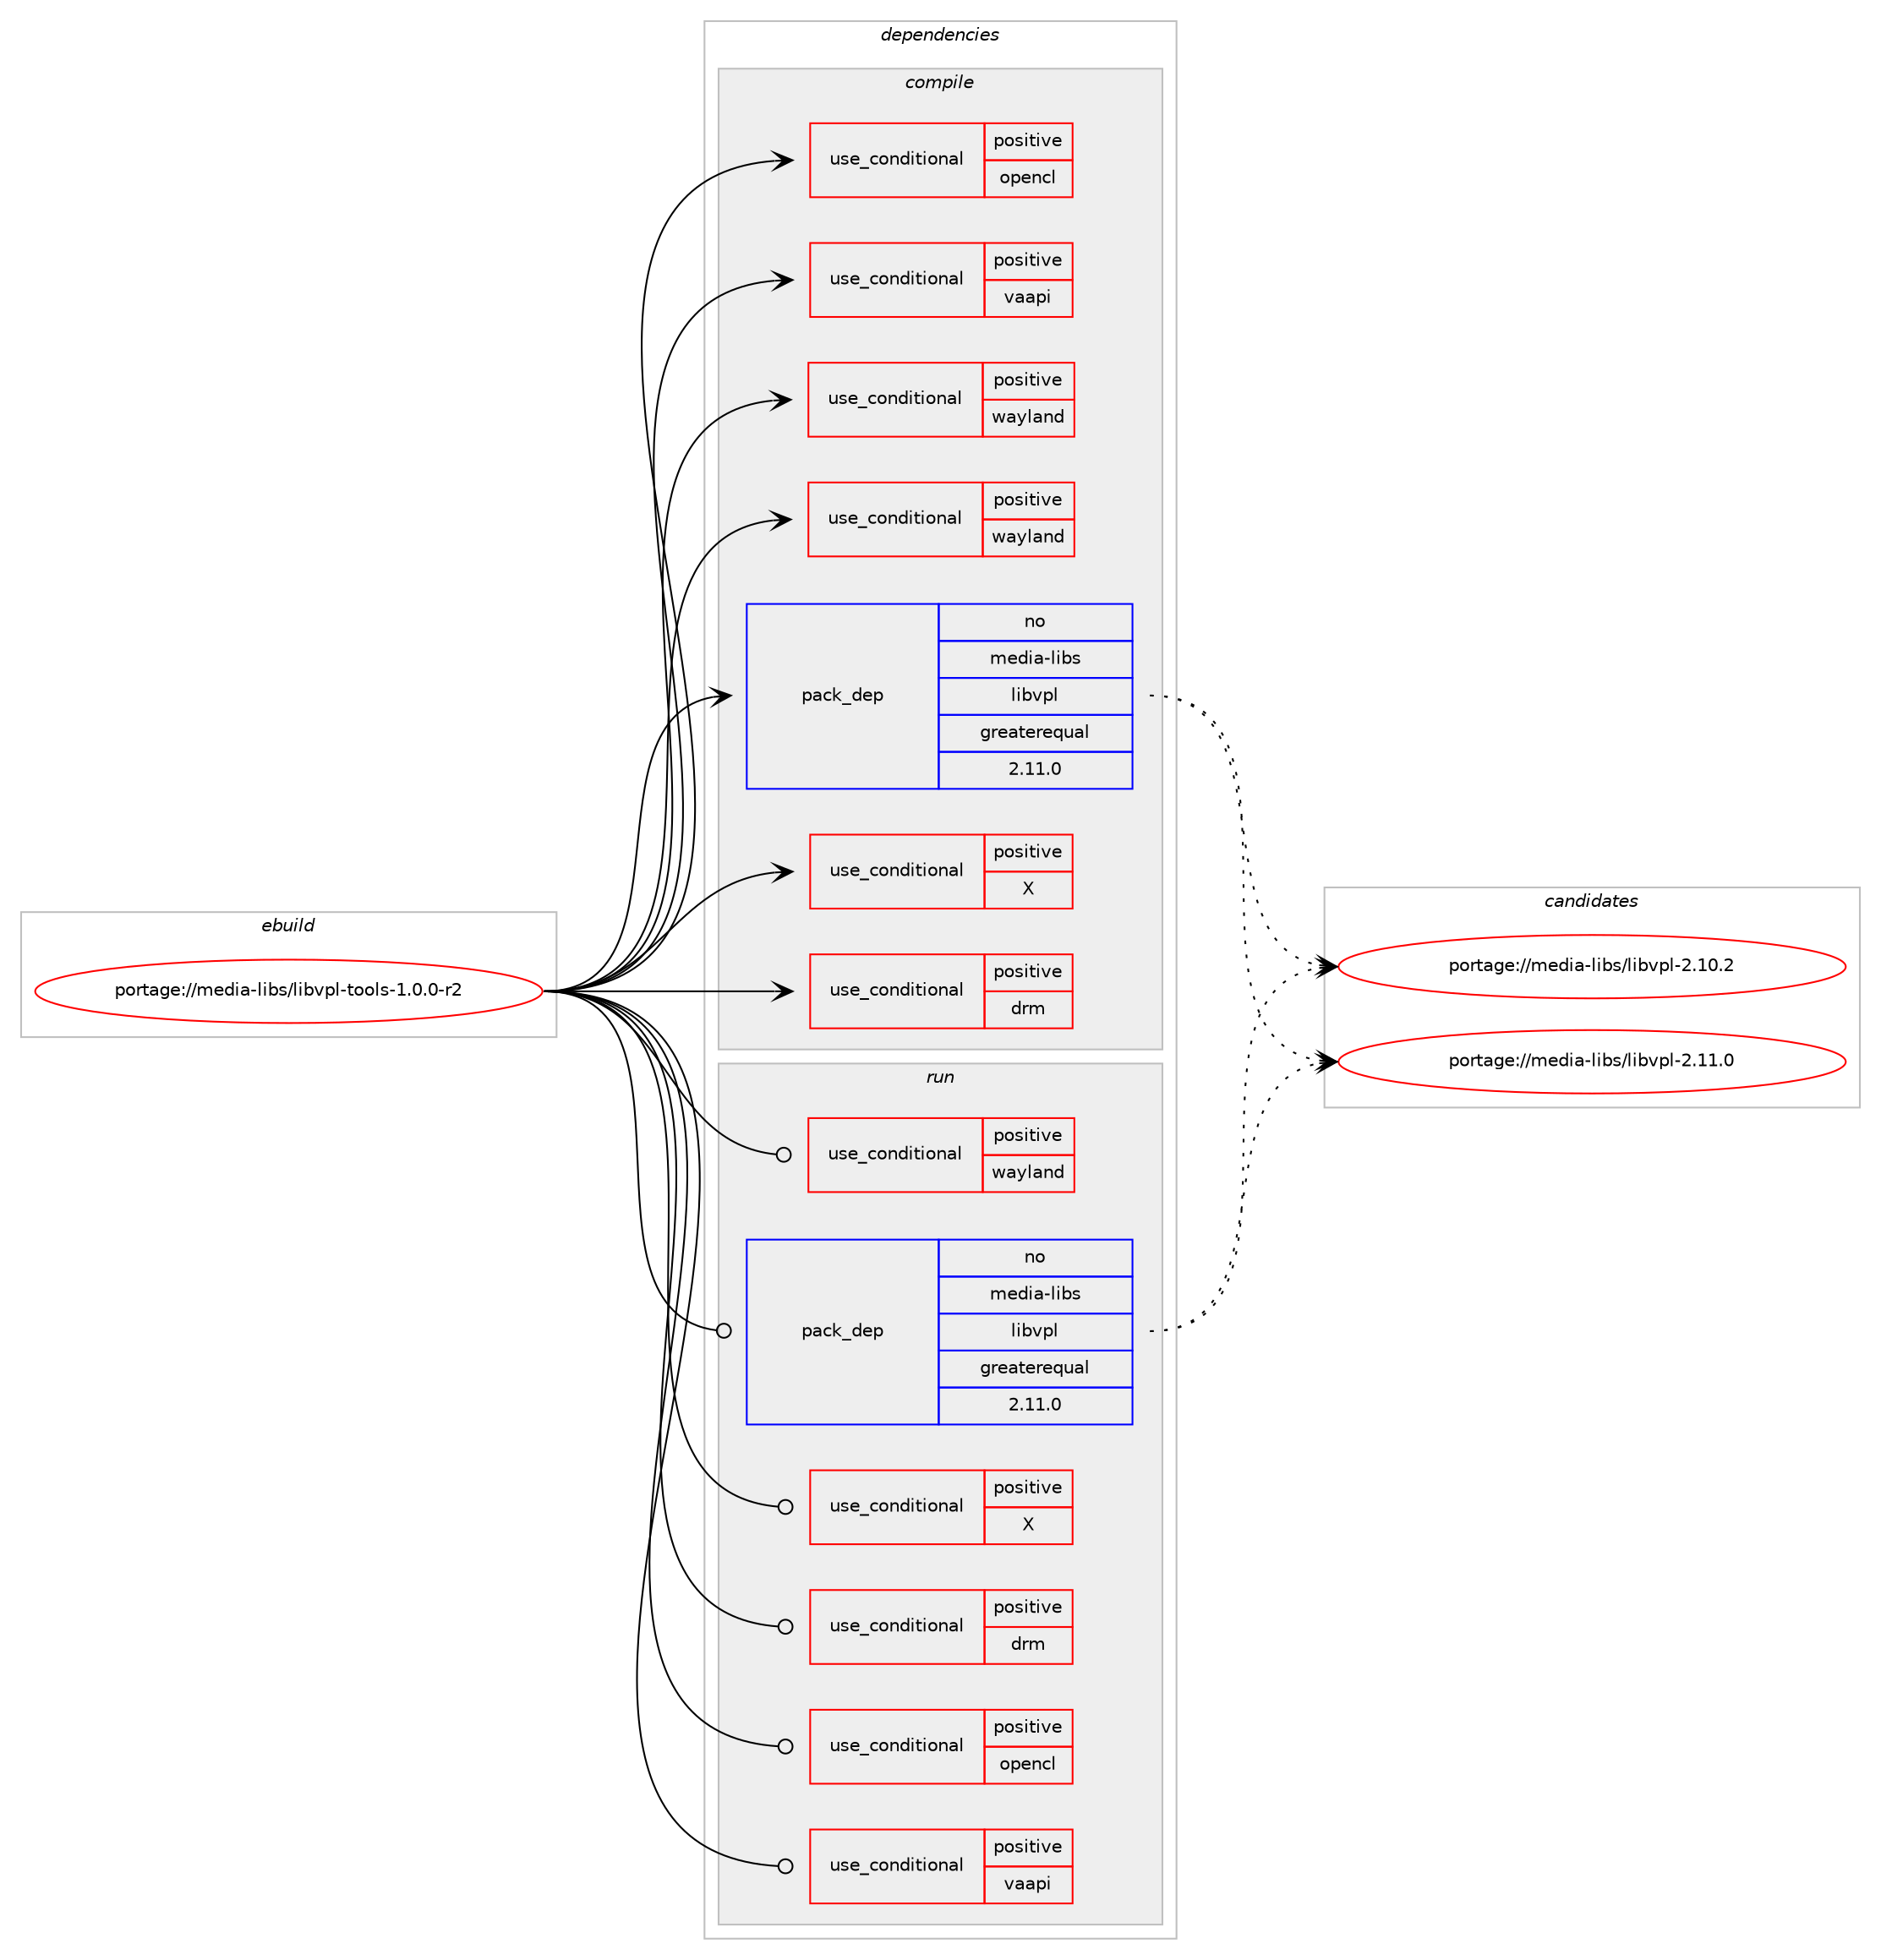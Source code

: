 digraph prolog {

# *************
# Graph options
# *************

newrank=true;
concentrate=true;
compound=true;
graph [rankdir=LR,fontname=Helvetica,fontsize=10,ranksep=1.5];#, ranksep=2.5, nodesep=0.2];
edge  [arrowhead=vee];
node  [fontname=Helvetica,fontsize=10];

# **********
# The ebuild
# **********

subgraph cluster_leftcol {
color=gray;
rank=same;
label=<<i>ebuild</i>>;
id [label="portage://media-libs/libvpl-tools-1.0.0-r2", color=red, width=4, href="../media-libs/libvpl-tools-1.0.0-r2.svg"];
}

# ****************
# The dependencies
# ****************

subgraph cluster_midcol {
color=gray;
label=<<i>dependencies</i>>;
subgraph cluster_compile {
fillcolor="#eeeeee";
style=filled;
label=<<i>compile</i>>;
subgraph cond74593 {
dependency157031 [label=<<TABLE BORDER="0" CELLBORDER="1" CELLSPACING="0" CELLPADDING="4"><TR><TD ROWSPAN="3" CELLPADDING="10">use_conditional</TD></TR><TR><TD>positive</TD></TR><TR><TD>X</TD></TR></TABLE>>, shape=none, color=red];
# *** BEGIN UNKNOWN DEPENDENCY TYPE (TODO) ***
# dependency157031 -> package_dependency(portage://media-libs/libvpl-tools-1.0.0-r2,install,no,x11-libs,libX11,none,[,,],[],[])
# *** END UNKNOWN DEPENDENCY TYPE (TODO) ***

# *** BEGIN UNKNOWN DEPENDENCY TYPE (TODO) ***
# dependency157031 -> package_dependency(portage://media-libs/libvpl-tools-1.0.0-r2,install,no,x11-libs,libxcb,none,[,,],[],[])
# *** END UNKNOWN DEPENDENCY TYPE (TODO) ***

}
id:e -> dependency157031:w [weight=20,style="solid",arrowhead="vee"];
subgraph cond74594 {
dependency157032 [label=<<TABLE BORDER="0" CELLBORDER="1" CELLSPACING="0" CELLPADDING="4"><TR><TD ROWSPAN="3" CELLPADDING="10">use_conditional</TD></TR><TR><TD>positive</TD></TR><TR><TD>drm</TD></TR></TABLE>>, shape=none, color=red];
# *** BEGIN UNKNOWN DEPENDENCY TYPE (TODO) ***
# dependency157032 -> package_dependency(portage://media-libs/libvpl-tools-1.0.0-r2,install,no,x11-libs,libdrm,none,[,,],[],[])
# *** END UNKNOWN DEPENDENCY TYPE (TODO) ***

}
id:e -> dependency157032:w [weight=20,style="solid",arrowhead="vee"];
subgraph cond74595 {
dependency157033 [label=<<TABLE BORDER="0" CELLBORDER="1" CELLSPACING="0" CELLPADDING="4"><TR><TD ROWSPAN="3" CELLPADDING="10">use_conditional</TD></TR><TR><TD>positive</TD></TR><TR><TD>opencl</TD></TR></TABLE>>, shape=none, color=red];
# *** BEGIN UNKNOWN DEPENDENCY TYPE (TODO) ***
# dependency157033 -> package_dependency(portage://media-libs/libvpl-tools-1.0.0-r2,install,no,virtual,opencl,none,[,,],[],[])
# *** END UNKNOWN DEPENDENCY TYPE (TODO) ***

}
id:e -> dependency157033:w [weight=20,style="solid",arrowhead="vee"];
subgraph cond74596 {
dependency157034 [label=<<TABLE BORDER="0" CELLBORDER="1" CELLSPACING="0" CELLPADDING="4"><TR><TD ROWSPAN="3" CELLPADDING="10">use_conditional</TD></TR><TR><TD>positive</TD></TR><TR><TD>vaapi</TD></TR></TABLE>>, shape=none, color=red];
# *** BEGIN UNKNOWN DEPENDENCY TYPE (TODO) ***
# dependency157034 -> package_dependency(portage://media-libs/libvpl-tools-1.0.0-r2,install,no,media-libs,libva,none,[,,],[],[use(optenable(X),none),use(optenable(wayland),none),use(optenable(drm),positive)])
# *** END UNKNOWN DEPENDENCY TYPE (TODO) ***

}
id:e -> dependency157034:w [weight=20,style="solid",arrowhead="vee"];
subgraph cond74597 {
dependency157035 [label=<<TABLE BORDER="0" CELLBORDER="1" CELLSPACING="0" CELLPADDING="4"><TR><TD ROWSPAN="3" CELLPADDING="10">use_conditional</TD></TR><TR><TD>positive</TD></TR><TR><TD>wayland</TD></TR></TABLE>>, shape=none, color=red];
# *** BEGIN UNKNOWN DEPENDENCY TYPE (TODO) ***
# dependency157035 -> package_dependency(portage://media-libs/libvpl-tools-1.0.0-r2,install,no,dev-libs,wayland,none,[,,],[],[])
# *** END UNKNOWN DEPENDENCY TYPE (TODO) ***

}
id:e -> dependency157035:w [weight=20,style="solid",arrowhead="vee"];
subgraph cond74598 {
dependency157036 [label=<<TABLE BORDER="0" CELLBORDER="1" CELLSPACING="0" CELLPADDING="4"><TR><TD ROWSPAN="3" CELLPADDING="10">use_conditional</TD></TR><TR><TD>positive</TD></TR><TR><TD>wayland</TD></TR></TABLE>>, shape=none, color=red];
# *** BEGIN UNKNOWN DEPENDENCY TYPE (TODO) ***
# dependency157036 -> package_dependency(portage://media-libs/libvpl-tools-1.0.0-r2,install,no,dev-libs,wayland-protocols,none,[,,],[],[])
# *** END UNKNOWN DEPENDENCY TYPE (TODO) ***

}
id:e -> dependency157036:w [weight=20,style="solid",arrowhead="vee"];
subgraph pack80122 {
dependency157037 [label=<<TABLE BORDER="0" CELLBORDER="1" CELLSPACING="0" CELLPADDING="4" WIDTH="220"><TR><TD ROWSPAN="6" CELLPADDING="30">pack_dep</TD></TR><TR><TD WIDTH="110">no</TD></TR><TR><TD>media-libs</TD></TR><TR><TD>libvpl</TD></TR><TR><TD>greaterequal</TD></TR><TR><TD>2.11.0</TD></TR></TABLE>>, shape=none, color=blue];
}
id:e -> dependency157037:w [weight=20,style="solid",arrowhead="vee"];
# *** BEGIN UNKNOWN DEPENDENCY TYPE (TODO) ***
# id -> package_dependency(portage://media-libs/libvpl-tools-1.0.0-r2,install,no,x11-libs,libpciaccess,none,[,,],[],[])
# *** END UNKNOWN DEPENDENCY TYPE (TODO) ***

}
subgraph cluster_compileandrun {
fillcolor="#eeeeee";
style=filled;
label=<<i>compile and run</i>>;
}
subgraph cluster_run {
fillcolor="#eeeeee";
style=filled;
label=<<i>run</i>>;
subgraph cond74599 {
dependency157038 [label=<<TABLE BORDER="0" CELLBORDER="1" CELLSPACING="0" CELLPADDING="4"><TR><TD ROWSPAN="3" CELLPADDING="10">use_conditional</TD></TR><TR><TD>positive</TD></TR><TR><TD>X</TD></TR></TABLE>>, shape=none, color=red];
# *** BEGIN UNKNOWN DEPENDENCY TYPE (TODO) ***
# dependency157038 -> package_dependency(portage://media-libs/libvpl-tools-1.0.0-r2,run,no,x11-libs,libX11,none,[,,],[],[])
# *** END UNKNOWN DEPENDENCY TYPE (TODO) ***

# *** BEGIN UNKNOWN DEPENDENCY TYPE (TODO) ***
# dependency157038 -> package_dependency(portage://media-libs/libvpl-tools-1.0.0-r2,run,no,x11-libs,libxcb,none,[,,],[],[])
# *** END UNKNOWN DEPENDENCY TYPE (TODO) ***

}
id:e -> dependency157038:w [weight=20,style="solid",arrowhead="odot"];
subgraph cond74600 {
dependency157039 [label=<<TABLE BORDER="0" CELLBORDER="1" CELLSPACING="0" CELLPADDING="4"><TR><TD ROWSPAN="3" CELLPADDING="10">use_conditional</TD></TR><TR><TD>positive</TD></TR><TR><TD>drm</TD></TR></TABLE>>, shape=none, color=red];
# *** BEGIN UNKNOWN DEPENDENCY TYPE (TODO) ***
# dependency157039 -> package_dependency(portage://media-libs/libvpl-tools-1.0.0-r2,run,no,x11-libs,libdrm,none,[,,],[],[])
# *** END UNKNOWN DEPENDENCY TYPE (TODO) ***

}
id:e -> dependency157039:w [weight=20,style="solid",arrowhead="odot"];
subgraph cond74601 {
dependency157040 [label=<<TABLE BORDER="0" CELLBORDER="1" CELLSPACING="0" CELLPADDING="4"><TR><TD ROWSPAN="3" CELLPADDING="10">use_conditional</TD></TR><TR><TD>positive</TD></TR><TR><TD>opencl</TD></TR></TABLE>>, shape=none, color=red];
# *** BEGIN UNKNOWN DEPENDENCY TYPE (TODO) ***
# dependency157040 -> package_dependency(portage://media-libs/libvpl-tools-1.0.0-r2,run,no,virtual,opencl,none,[,,],[],[])
# *** END UNKNOWN DEPENDENCY TYPE (TODO) ***

}
id:e -> dependency157040:w [weight=20,style="solid",arrowhead="odot"];
subgraph cond74602 {
dependency157041 [label=<<TABLE BORDER="0" CELLBORDER="1" CELLSPACING="0" CELLPADDING="4"><TR><TD ROWSPAN="3" CELLPADDING="10">use_conditional</TD></TR><TR><TD>positive</TD></TR><TR><TD>vaapi</TD></TR></TABLE>>, shape=none, color=red];
# *** BEGIN UNKNOWN DEPENDENCY TYPE (TODO) ***
# dependency157041 -> package_dependency(portage://media-libs/libvpl-tools-1.0.0-r2,run,no,media-libs,libva,none,[,,],[],[use(optenable(X),none),use(optenable(wayland),none),use(optenable(drm),positive)])
# *** END UNKNOWN DEPENDENCY TYPE (TODO) ***

}
id:e -> dependency157041:w [weight=20,style="solid",arrowhead="odot"];
subgraph cond74603 {
dependency157042 [label=<<TABLE BORDER="0" CELLBORDER="1" CELLSPACING="0" CELLPADDING="4"><TR><TD ROWSPAN="3" CELLPADDING="10">use_conditional</TD></TR><TR><TD>positive</TD></TR><TR><TD>wayland</TD></TR></TABLE>>, shape=none, color=red];
# *** BEGIN UNKNOWN DEPENDENCY TYPE (TODO) ***
# dependency157042 -> package_dependency(portage://media-libs/libvpl-tools-1.0.0-r2,run,no,dev-libs,wayland,none,[,,],[],[])
# *** END UNKNOWN DEPENDENCY TYPE (TODO) ***

}
id:e -> dependency157042:w [weight=20,style="solid",arrowhead="odot"];
subgraph pack80123 {
dependency157043 [label=<<TABLE BORDER="0" CELLBORDER="1" CELLSPACING="0" CELLPADDING="4" WIDTH="220"><TR><TD ROWSPAN="6" CELLPADDING="30">pack_dep</TD></TR><TR><TD WIDTH="110">no</TD></TR><TR><TD>media-libs</TD></TR><TR><TD>libvpl</TD></TR><TR><TD>greaterequal</TD></TR><TR><TD>2.11.0</TD></TR></TABLE>>, shape=none, color=blue];
}
id:e -> dependency157043:w [weight=20,style="solid",arrowhead="odot"];
# *** BEGIN UNKNOWN DEPENDENCY TYPE (TODO) ***
# id -> package_dependency(portage://media-libs/libvpl-tools-1.0.0-r2,run,no,x11-libs,libpciaccess,none,[,,],[],[])
# *** END UNKNOWN DEPENDENCY TYPE (TODO) ***

}
}

# **************
# The candidates
# **************

subgraph cluster_choices {
rank=same;
color=gray;
label=<<i>candidates</i>>;

subgraph choice80122 {
color=black;
nodesep=1;
choice109101100105974510810598115471081059811811210845504649484650 [label="portage://media-libs/libvpl-2.10.2", color=red, width=4,href="../media-libs/libvpl-2.10.2.svg"];
choice109101100105974510810598115471081059811811210845504649494648 [label="portage://media-libs/libvpl-2.11.0", color=red, width=4,href="../media-libs/libvpl-2.11.0.svg"];
dependency157037:e -> choice109101100105974510810598115471081059811811210845504649484650:w [style=dotted,weight="100"];
dependency157037:e -> choice109101100105974510810598115471081059811811210845504649494648:w [style=dotted,weight="100"];
}
subgraph choice80123 {
color=black;
nodesep=1;
choice109101100105974510810598115471081059811811210845504649484650 [label="portage://media-libs/libvpl-2.10.2", color=red, width=4,href="../media-libs/libvpl-2.10.2.svg"];
choice109101100105974510810598115471081059811811210845504649494648 [label="portage://media-libs/libvpl-2.11.0", color=red, width=4,href="../media-libs/libvpl-2.11.0.svg"];
dependency157043:e -> choice109101100105974510810598115471081059811811210845504649484650:w [style=dotted,weight="100"];
dependency157043:e -> choice109101100105974510810598115471081059811811210845504649494648:w [style=dotted,weight="100"];
}
}

}
